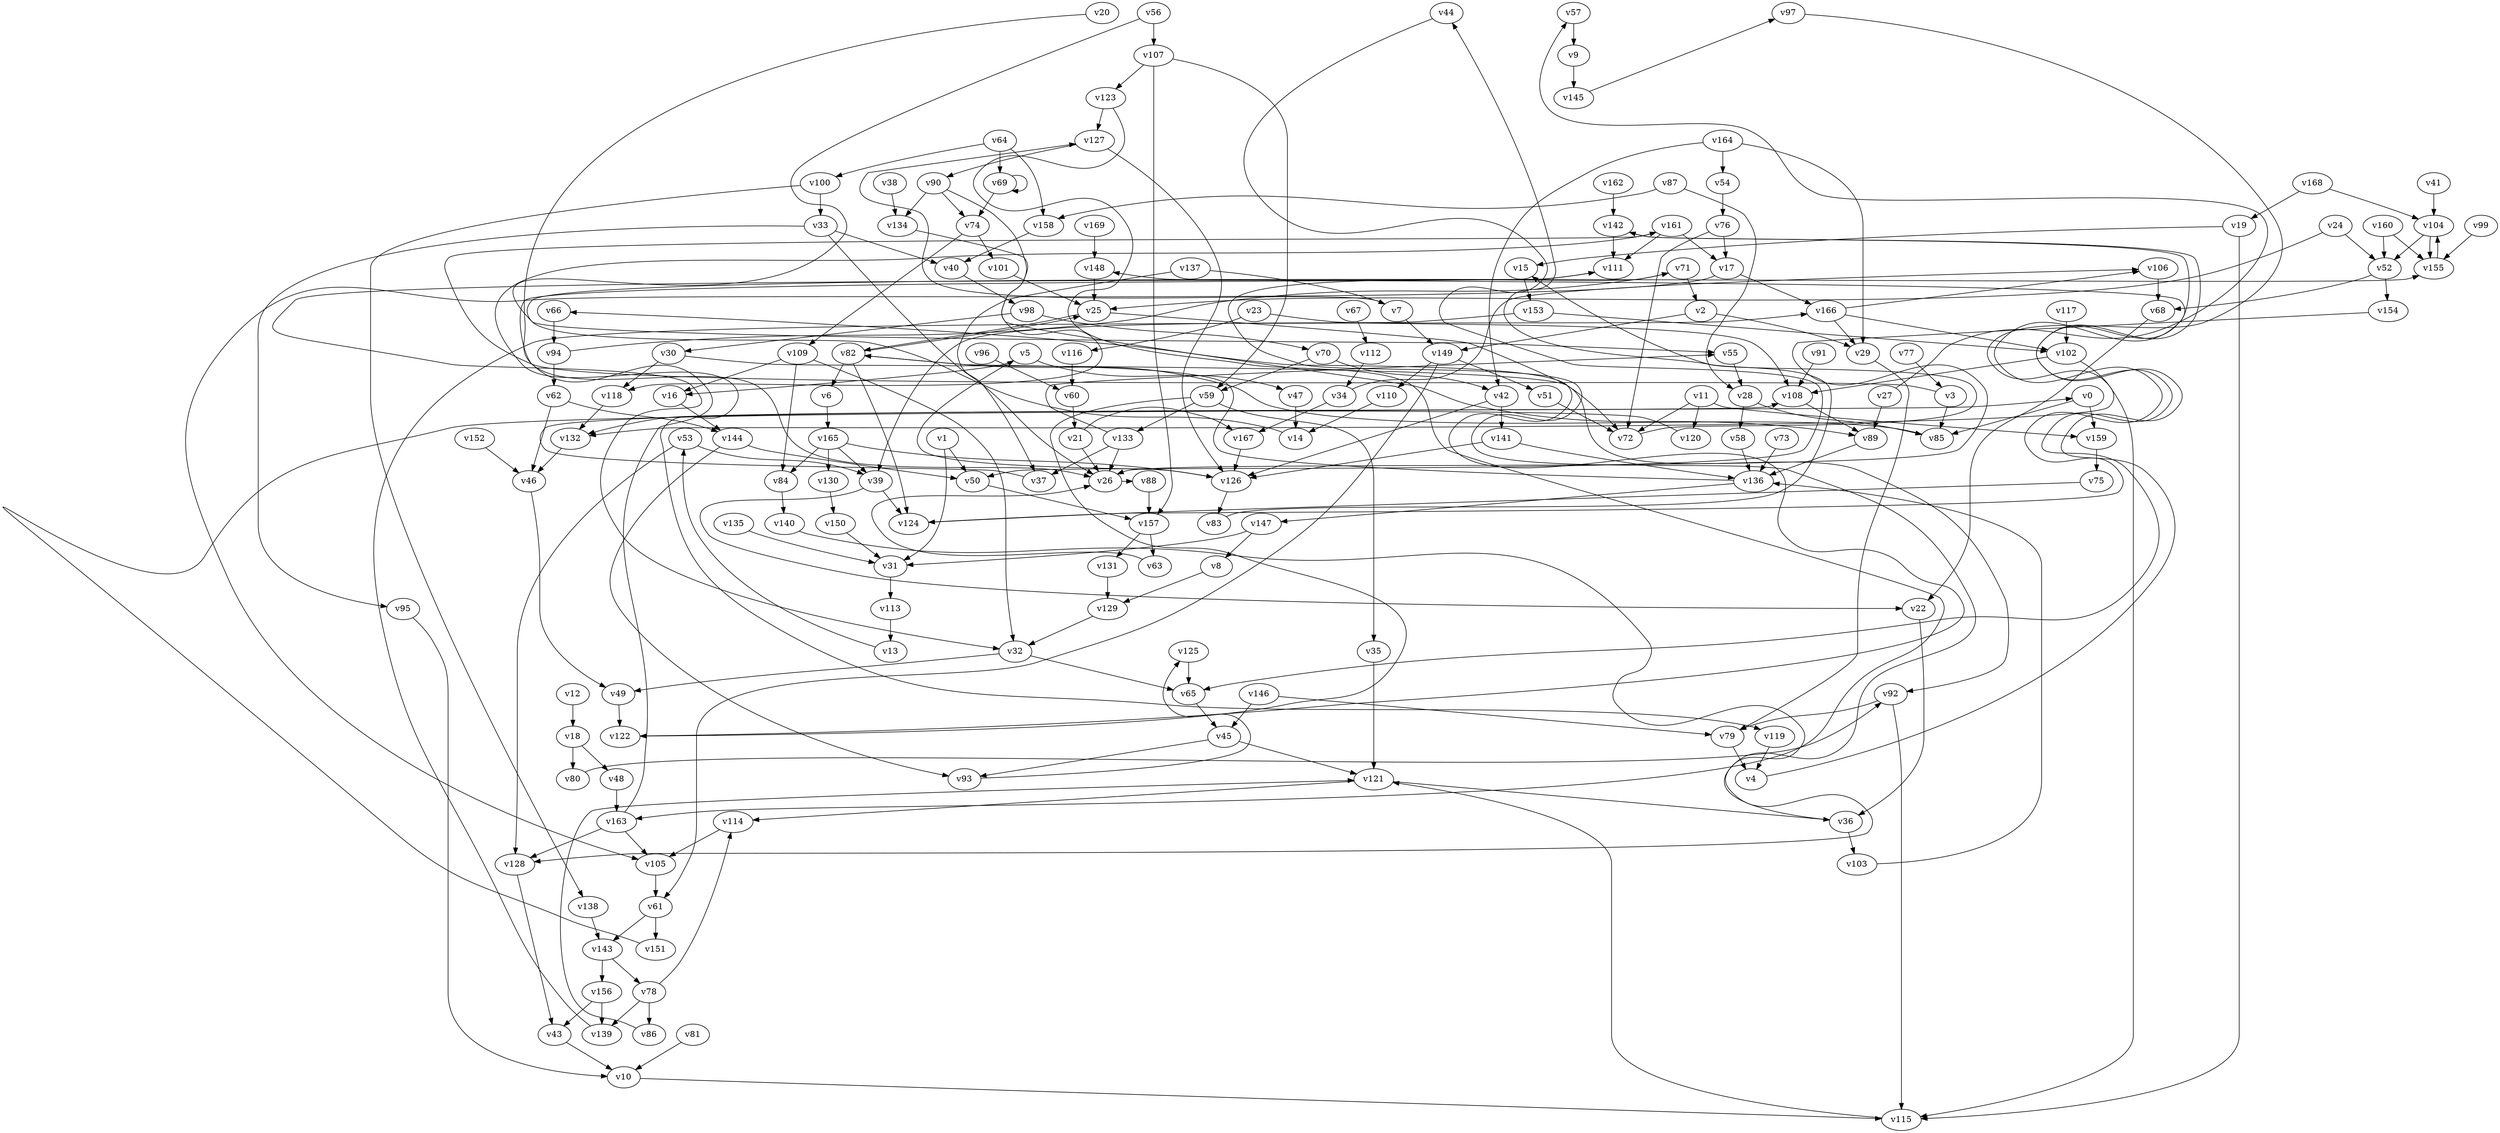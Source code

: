 // Benchmark game 255 - 170 vertices
// time_bound: 82
// targets: v103
digraph G {
    v0 [name="v0", player=1];
    v1 [name="v1", player=0];
    v2 [name="v2", player=0];
    v3 [name="v3", player=1];
    v4 [name="v4", player=0];
    v5 [name="v5", player=1];
    v6 [name="v6", player=1];
    v7 [name="v7", player=1];
    v8 [name="v8", player=1];
    v9 [name="v9", player=1];
    v10 [name="v10", player=1];
    v11 [name="v11", player=0];
    v12 [name="v12", player=1];
    v13 [name="v13", player=1];
    v14 [name="v14", player=0];
    v15 [name="v15", player=1];
    v16 [name="v16", player=1];
    v17 [name="v17", player=0];
    v18 [name="v18", player=1];
    v19 [name="v19", player=0];
    v20 [name="v20", player=0];
    v21 [name="v21", player=1];
    v22 [name="v22", player=1];
    v23 [name="v23", player=0];
    v24 [name="v24", player=0];
    v25 [name="v25", player=1];
    v26 [name="v26", player=0];
    v27 [name="v27", player=1];
    v28 [name="v28", player=1];
    v29 [name="v29", player=0];
    v30 [name="v30", player=0];
    v31 [name="v31", player=0];
    v32 [name="v32", player=1];
    v33 [name="v33", player=1];
    v34 [name="v34", player=0];
    v35 [name="v35", player=1];
    v36 [name="v36", player=0];
    v37 [name="v37", player=1];
    v38 [name="v38", player=0];
    v39 [name="v39", player=1];
    v40 [name="v40", player=1];
    v41 [name="v41", player=0];
    v42 [name="v42", player=1];
    v43 [name="v43", player=0];
    v44 [name="v44", player=1];
    v45 [name="v45", player=0];
    v46 [name="v46", player=1];
    v47 [name="v47", player=0];
    v48 [name="v48", player=1];
    v49 [name="v49", player=1];
    v50 [name="v50", player=1];
    v51 [name="v51", player=0];
    v52 [name="v52", player=0];
    v53 [name="v53", player=1];
    v54 [name="v54", player=0];
    v55 [name="v55", player=1];
    v56 [name="v56", player=0];
    v57 [name="v57", player=1];
    v58 [name="v58", player=0];
    v59 [name="v59", player=1];
    v60 [name="v60", player=0];
    v61 [name="v61", player=0];
    v62 [name="v62", player=1];
    v63 [name="v63", player=1];
    v64 [name="v64", player=1];
    v65 [name="v65", player=0];
    v66 [name="v66", player=1];
    v67 [name="v67", player=0];
    v68 [name="v68", player=0];
    v69 [name="v69", player=1];
    v70 [name="v70", player=1];
    v71 [name="v71", player=1];
    v72 [name="v72", player=1];
    v73 [name="v73", player=1];
    v74 [name="v74", player=1];
    v75 [name="v75", player=0];
    v76 [name="v76", player=1];
    v77 [name="v77", player=1];
    v78 [name="v78", player=1];
    v79 [name="v79", player=1];
    v80 [name="v80", player=0];
    v81 [name="v81", player=1];
    v82 [name="v82", player=1];
    v83 [name="v83", player=1];
    v84 [name="v84", player=0];
    v85 [name="v85", player=1];
    v86 [name="v86", player=0];
    v87 [name="v87", player=0];
    v88 [name="v88", player=1];
    v89 [name="v89", player=0];
    v90 [name="v90", player=1];
    v91 [name="v91", player=0];
    v92 [name="v92", player=1];
    v93 [name="v93", player=0];
    v94 [name="v94", player=1];
    v95 [name="v95", player=0];
    v96 [name="v96", player=1];
    v97 [name="v97", player=0];
    v98 [name="v98", player=1];
    v99 [name="v99", player=1];
    v100 [name="v100", player=1];
    v101 [name="v101", player=0];
    v102 [name="v102", player=1];
    v103 [name="v103", player=1, target=1];
    v104 [name="v104", player=0];
    v105 [name="v105", player=1];
    v106 [name="v106", player=0];
    v107 [name="v107", player=0];
    v108 [name="v108", player=0];
    v109 [name="v109", player=0];
    v110 [name="v110", player=1];
    v111 [name="v111", player=0];
    v112 [name="v112", player=1];
    v113 [name="v113", player=0];
    v114 [name="v114", player=1];
    v115 [name="v115", player=0];
    v116 [name="v116", player=1];
    v117 [name="v117", player=1];
    v118 [name="v118", player=0];
    v119 [name="v119", player=1];
    v120 [name="v120", player=0];
    v121 [name="v121", player=1];
    v122 [name="v122", player=1];
    v123 [name="v123", player=1];
    v124 [name="v124", player=1];
    v125 [name="v125", player=1];
    v126 [name="v126", player=1];
    v127 [name="v127", player=1];
    v128 [name="v128", player=1];
    v129 [name="v129", player=1];
    v130 [name="v130", player=0];
    v131 [name="v131", player=1];
    v132 [name="v132", player=1];
    v133 [name="v133", player=0];
    v134 [name="v134", player=1];
    v135 [name="v135", player=1];
    v136 [name="v136", player=0];
    v137 [name="v137", player=1];
    v138 [name="v138", player=1];
    v139 [name="v139", player=0];
    v140 [name="v140", player=0];
    v141 [name="v141", player=1];
    v142 [name="v142", player=0];
    v143 [name="v143", player=0];
    v144 [name="v144", player=0];
    v145 [name="v145", player=0];
    v146 [name="v146", player=1];
    v147 [name="v147", player=1];
    v148 [name="v148", player=1];
    v149 [name="v149", player=1];
    v150 [name="v150", player=0];
    v151 [name="v151", player=1];
    v152 [name="v152", player=1];
    v153 [name="v153", player=1];
    v154 [name="v154", player=0];
    v155 [name="v155", player=1];
    v156 [name="v156", player=1];
    v157 [name="v157", player=1];
    v158 [name="v158", player=1];
    v159 [name="v159", player=0];
    v160 [name="v160", player=1];
    v161 [name="v161", player=0];
    v162 [name="v162", player=0];
    v163 [name="v163", player=0];
    v164 [name="v164", player=1];
    v165 [name="v165", player=1];
    v166 [name="v166", player=1];
    v167 [name="v167", player=0];
    v168 [name="v168", player=1];
    v169 [name="v169", player=1];

    v0 -> v159;
    v1 -> v31;
    v2 -> v149;
    v3 -> v161 [constraint="t < 14"];
    v4 -> v148 [constraint="t >= 1"];
    v5 -> v16;
    v6 -> v165;
    v7 -> v127 [constraint="t < 13"];
    v8 -> v129;
    v9 -> v145;
    v10 -> v115;
    v11 -> v72;
    v12 -> v18;
    v13 -> v53 [constraint="t >= 4"];
    v14 -> v155 [constraint="t mod 3 == 0"];
    v15 -> v153;
    v16 -> v144;
    v17 -> v105 [constraint="t < 5"];
    v18 -> v80;
    v19 -> v115;
    v20 -> v26 [constraint="t mod 4 == 0"];
    v21 -> v167 [constraint="t >= 5"];
    v22 -> v36;
    v23 -> v108;
    v24 -> v25 [constraint="t mod 5 == 4"];
    v25 -> v72;
    v26 -> v88 [constraint="t < 15"];
    v27 -> v57 [constraint="t mod 5 == 4"];
    v28 -> v85;
    v29 -> v79;
    v30 -> v92 [constraint="t mod 5 == 0"];
    v31 -> v113;
    v32 -> v49;
    v33 -> v40;
    v34 -> v106 [constraint="t mod 4 == 3"];
    v35 -> v121;
    v36 -> v71 [constraint="t mod 3 == 0"];
    v37 -> v108 [constraint="t < 12"];
    v38 -> v134;
    v39 -> v22 [constraint="t < 5"];
    v40 -> v98;
    v41 -> v104;
    v42 -> v141;
    v43 -> v10;
    v44 -> v50 [constraint="t >= 1"];
    v45 -> v93;
    v46 -> v49;
    v47 -> v14;
    v48 -> v163;
    v49 -> v122;
    v50 -> v157;
    v51 -> v72;
    v52 -> v68;
    v53 -> v128;
    v54 -> v76;
    v55 -> v28;
    v56 -> v55 [constraint="t mod 2 == 0"];
    v57 -> v9;
    v58 -> v136;
    v59 -> v122 [constraint="t < 14"];
    v60 -> v21;
    v61 -> v151;
    v62 -> v46;
    v63 -> v26 [constraint="t >= 1"];
    v64 -> v100;
    v65 -> v45;
    v66 -> v94;
    v67 -> v112;
    v68 -> v22;
    v69 -> v69 [constraint="t mod 3 == 1"];
    v70 -> v59;
    v71 -> v2;
    v72 -> v15 [constraint="t mod 4 == 0"];
    v73 -> v136;
    v74 -> v109;
    v75 -> v124 [constraint="t mod 3 == 1"];
    v76 -> v17;
    v77 -> v3;
    v78 -> v86;
    v79 -> v4;
    v80 -> v92 [constraint="t mod 5 == 2"];
    v81 -> v10;
    v82 -> v25 [constraint="t >= 2"];
    v83 -> v44 [constraint="t mod 3 == 2"];
    v84 -> v140;
    v85 -> v82 [constraint="t >= 3"];
    v86 -> v121 [constraint="t >= 3"];
    v87 -> v28;
    v88 -> v157;
    v89 -> v136;
    v90 -> v118 [constraint="t >= 1"];
    v91 -> v108;
    v92 -> v79;
    v93 -> v125 [constraint="t >= 1"];
    v94 -> v71 [constraint="t < 9"];
    v95 -> v10;
    v96 -> v60;
    v97 -> v132 [constraint="t < 11"];
    v98 -> v70;
    v99 -> v155;
    v100 -> v138;
    v101 -> v25;
    v102 -> v108;
    v103 -> v136;
    v104 -> v52;
    v105 -> v61;
    v106 -> v68;
    v107 -> v123;
    v108 -> v89;
    v109 -> v16;
    v110 -> v14;
    v111 -> v32 [constraint="t >= 4"];
    v112 -> v34;
    v113 -> v13;
    v114 -> v105;
    v115 -> v121;
    v116 -> v60;
    v117 -> v102;
    v118 -> v132;
    v119 -> v4;
    v120 -> v132 [constraint="t < 13"];
    v121 -> v114;
    v122 -> v66 [constraint="t >= 5"];
    v123 -> v163 [constraint="t mod 5 == 3"];
    v124 -> v142 [constraint="t mod 2 == 0"];
    v125 -> v65;
    v126 -> v5 [constraint="t < 7"];
    v127 -> v90;
    v128 -> v43;
    v129 -> v32;
    v130 -> v150;
    v131 -> v129;
    v132 -> v46;
    v133 -> v55 [constraint="t mod 2 == 0"];
    v134 -> v89 [constraint="t < 15"];
    v135 -> v31;
    v136 -> v82 [constraint="t mod 3 == 2"];
    v137 -> v7;
    v138 -> v143;
    v139 -> v166 [constraint="t >= 1"];
    v140 -> v128 [constraint="t < 10"];
    v141 -> v126;
    v142 -> v65 [constraint="t mod 3 == 1"];
    v143 -> v78;
    v144 -> v93;
    v145 -> v97 [constraint="t < 11"];
    v146 -> v79;
    v147 -> v31;
    v148 -> v25;
    v149 -> v61;
    v150 -> v31;
    v151 -> v0 [constraint="t mod 5 == 3"];
    v152 -> v46;
    v153 -> v102;
    v154 -> v26 [constraint="t < 5"];
    v155 -> v104 [constraint="t >= 1"];
    v156 -> v43;
    v157 -> v63;
    v158 -> v40;
    v159 -> v75;
    v160 -> v52;
    v161 -> v119 [constraint="t >= 5"];
    v162 -> v142;
    v163 -> v111 [constraint="t >= 4"];
    v164 -> v29;
    v165 -> v39;
    v166 -> v106 [constraint="t mod 5 == 3"];
    v167 -> v126;
    v168 -> v104;
    v169 -> v148;
    v149 -> v110;
    v74 -> v101;
    v32 -> v65;
    v21 -> v26;
    v102 -> v115;
    v153 -> v39;
    v1 -> v50;
    v82 -> v124;
    v39 -> v124;
    v18 -> v48;
    v165 -> v130;
    v70 -> v42;
    v87 -> v158;
    v90 -> v74;
    v78 -> v139;
    v5 -> v47;
    v161 -> v17;
    v126 -> v83;
    v121 -> v36;
    v157 -> v131;
    v11 -> v159;
    v24 -> v52;
    v33 -> v95;
    v92 -> v115;
    v52 -> v154;
    v149 -> v51;
    v56 -> v107;
    v34 -> v167;
    v61 -> v143;
    v25 -> v82;
    v59 -> v133;
    v53 -> v39;
    v11 -> v120;
    v143 -> v156;
    v42 -> v126;
    v107 -> v59;
    v94 -> v62;
    v164 -> v54;
    v2 -> v29;
    v136 -> v147;
    v156 -> v139;
    v36 -> v103;
    v100 -> v33;
    v166 -> v29;
    v161 -> v111;
    v144 -> v50;
    v109 -> v84;
    v147 -> v8;
    v107 -> v157;
    v78 -> v114;
    v168 -> v19;
    v141 -> v136;
    v98 -> v30;
    v59 -> v35;
    v64 -> v158;
    v137 -> v37;
    v165 -> v84;
    v166 -> v102;
    v146 -> v45;
    v30 -> v118;
    v69 -> v74;
    v3 -> v85;
    v64 -> v69;
    v23 -> v116;
    v123 -> v127;
    v33 -> v26;
    v104 -> v155;
    v133 -> v26;
    v0 -> v85;
    v28 -> v58;
    v142 -> v111;
    v76 -> v72;
    v19 -> v15;
    v165 -> v126;
    v45 -> v121;
    v82 -> v6;
    v133 -> v37;
    v109 -> v32;
    v163 -> v128;
    v27 -> v89;
    v17 -> v166;
    v164 -> v42;
    v163 -> v105;
    v127 -> v126;
    v7 -> v149;
    v62 -> v144;
    v160 -> v155;
    v90 -> v134;
}
